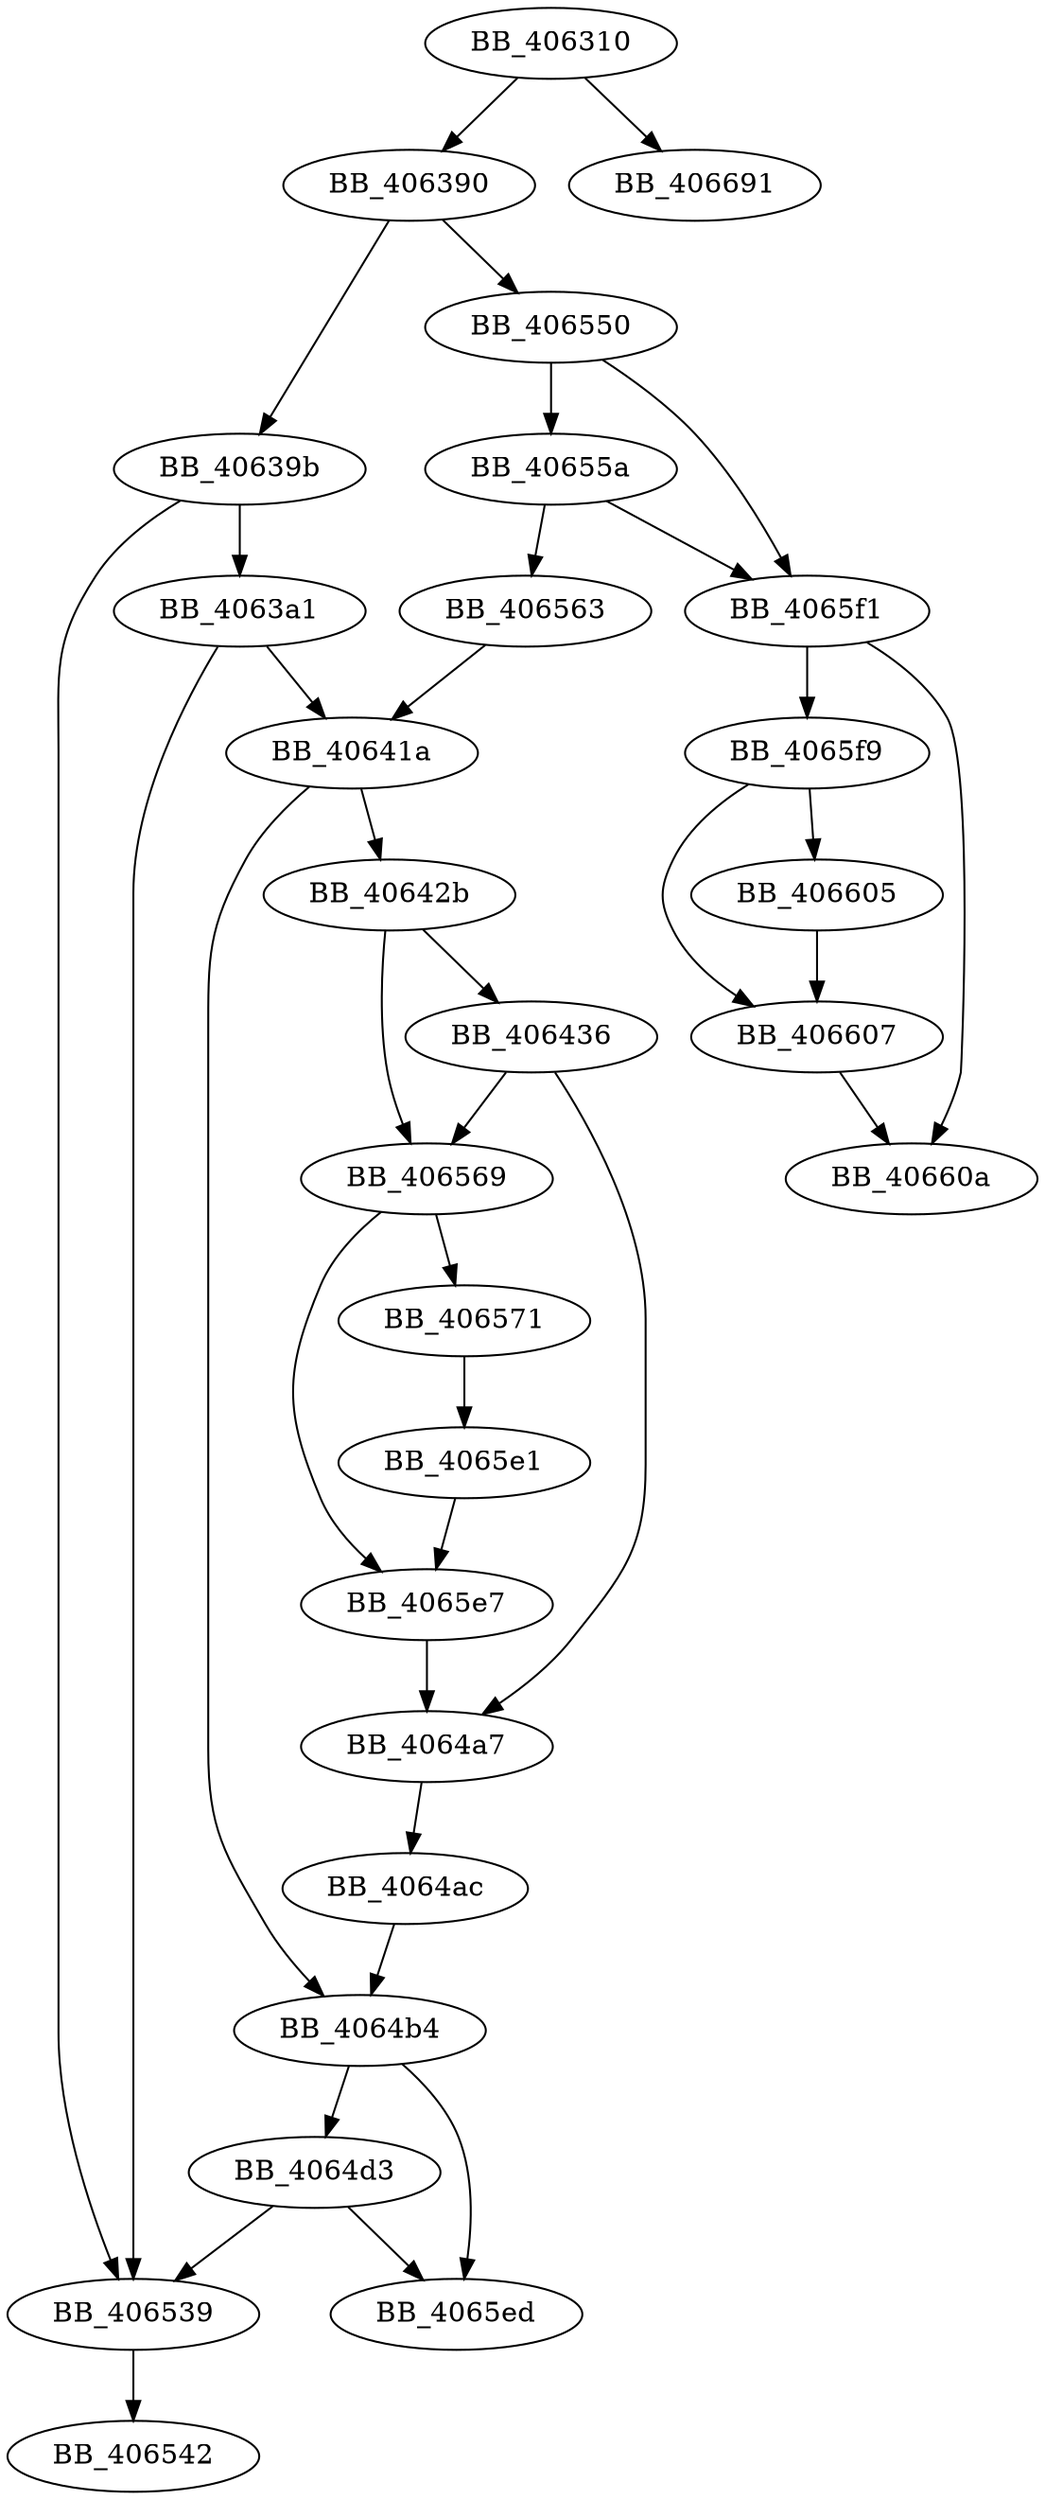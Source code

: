 DiGraph sub_406310{
BB_406310->BB_406390
BB_406310->BB_406691
BB_406390->BB_40639b
BB_406390->BB_406550
BB_40639b->BB_4063a1
BB_40639b->BB_406539
BB_4063a1->BB_40641a
BB_4063a1->BB_406539
BB_40641a->BB_40642b
BB_40641a->BB_4064b4
BB_40642b->BB_406436
BB_40642b->BB_406569
BB_406436->BB_4064a7
BB_406436->BB_406569
BB_4064a7->BB_4064ac
BB_4064ac->BB_4064b4
BB_4064b4->BB_4064d3
BB_4064b4->BB_4065ed
BB_4064d3->BB_406539
BB_4064d3->BB_4065ed
BB_406539->BB_406542
BB_406550->BB_40655a
BB_406550->BB_4065f1
BB_40655a->BB_406563
BB_40655a->BB_4065f1
BB_406563->BB_40641a
BB_406569->BB_406571
BB_406569->BB_4065e7
BB_406571->BB_4065e1
BB_4065e1->BB_4065e7
BB_4065e7->BB_4064a7
BB_4065f1->BB_4065f9
BB_4065f1->BB_40660a
BB_4065f9->BB_406605
BB_4065f9->BB_406607
BB_406605->BB_406607
BB_406607->BB_40660a
}
